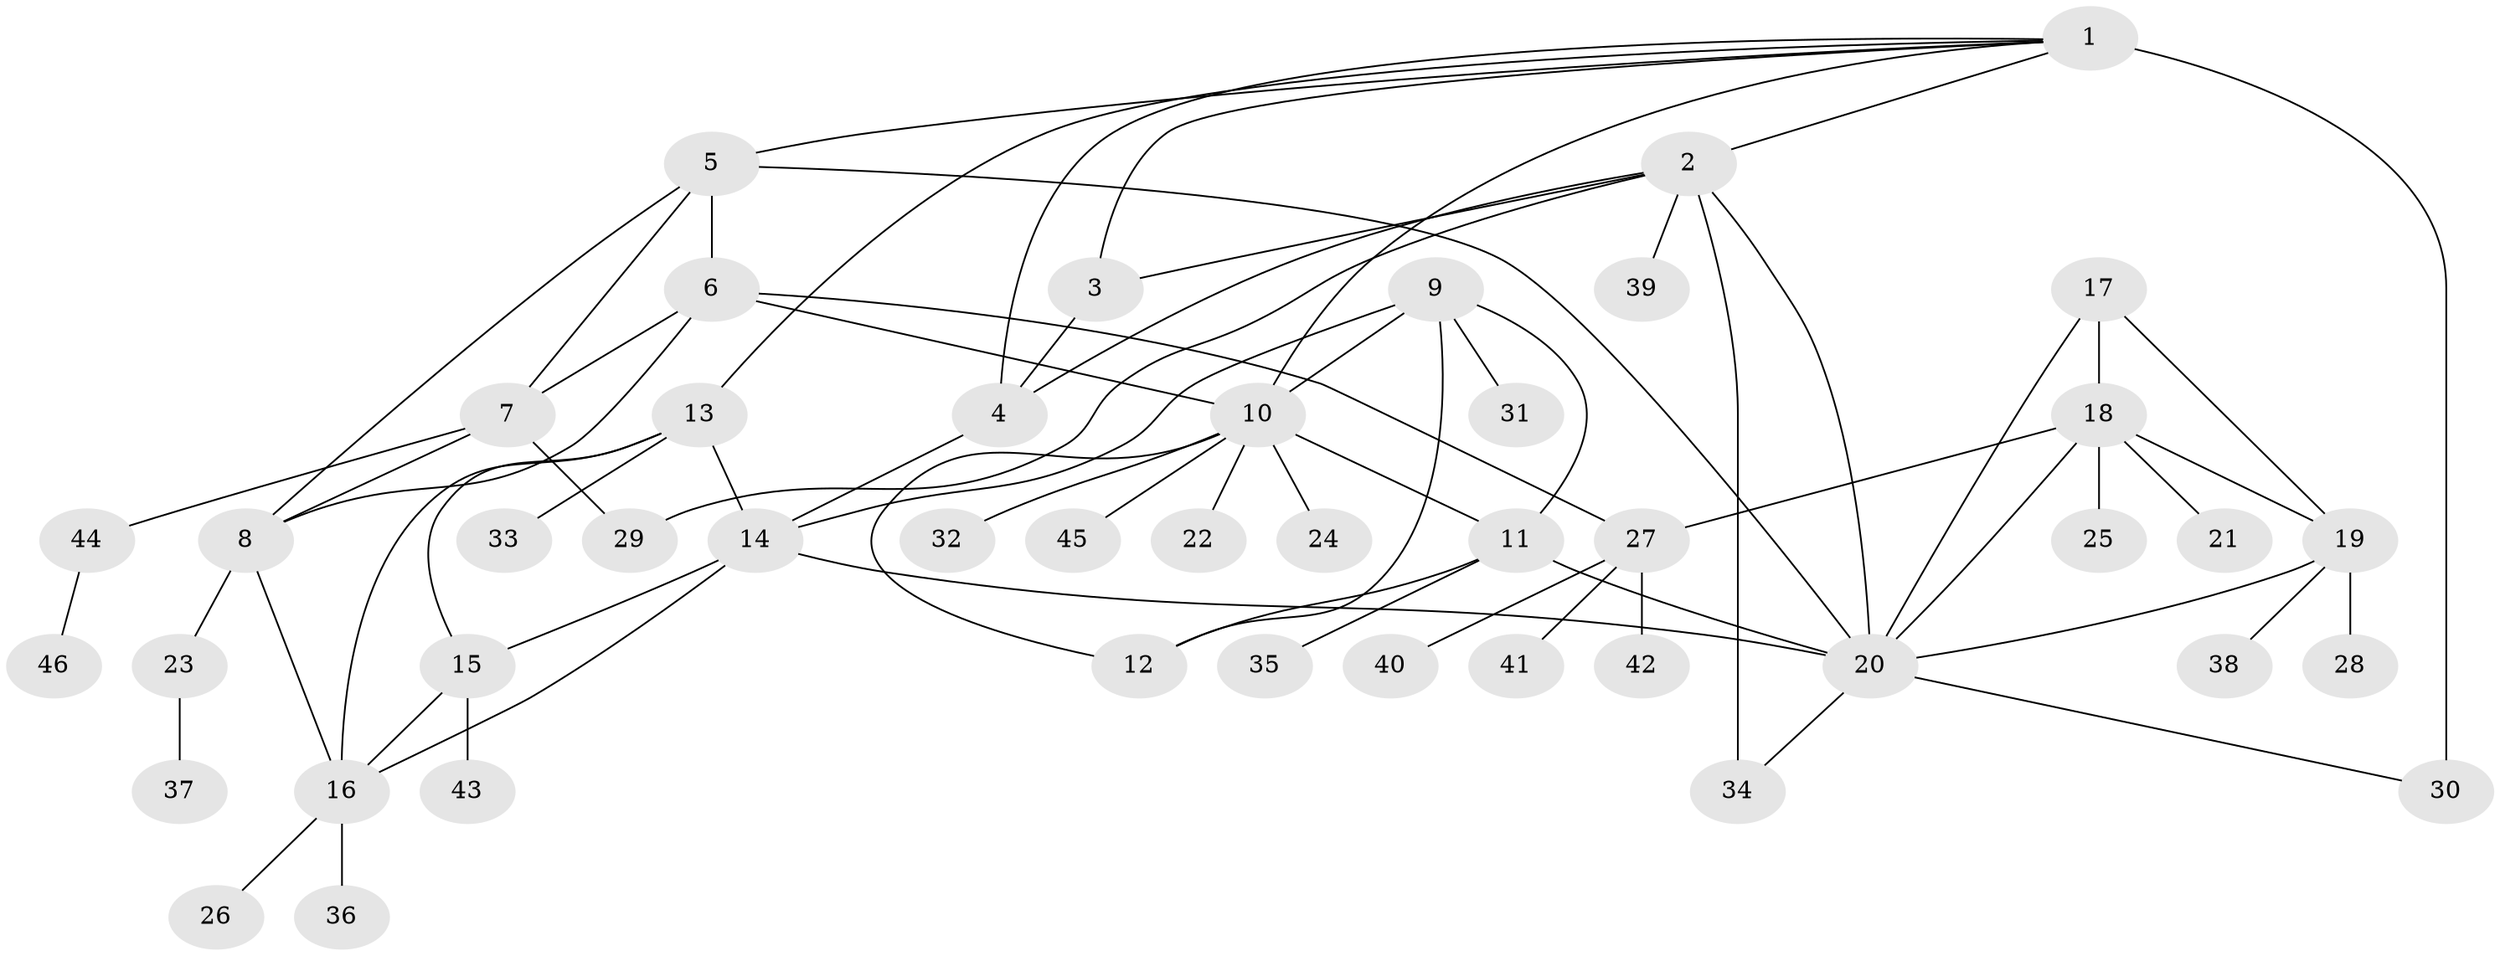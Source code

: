 // original degree distribution, {13: 0.011494252873563218, 9: 0.011494252873563218, 5: 0.04597701149425287, 3: 0.034482758620689655, 7: 0.05747126436781609, 6: 0.05747126436781609, 10: 0.022988505747126436, 8: 0.011494252873563218, 4: 0.011494252873563218, 1: 0.5977011494252874, 2: 0.13793103448275862}
// Generated by graph-tools (version 1.1) at 2025/37/03/09/25 02:37:28]
// undirected, 46 vertices, 71 edges
graph export_dot {
graph [start="1"]
  node [color=gray90,style=filled];
  1;
  2;
  3;
  4;
  5;
  6;
  7;
  8;
  9;
  10;
  11;
  12;
  13;
  14;
  15;
  16;
  17;
  18;
  19;
  20;
  21;
  22;
  23;
  24;
  25;
  26;
  27;
  28;
  29;
  30;
  31;
  32;
  33;
  34;
  35;
  36;
  37;
  38;
  39;
  40;
  41;
  42;
  43;
  44;
  45;
  46;
  1 -- 2 [weight=1.0];
  1 -- 3 [weight=1.0];
  1 -- 4 [weight=1.0];
  1 -- 5 [weight=1.0];
  1 -- 10 [weight=1.0];
  1 -- 13 [weight=1.0];
  1 -- 30 [weight=6.0];
  2 -- 3 [weight=1.0];
  2 -- 4 [weight=1.0];
  2 -- 20 [weight=1.0];
  2 -- 29 [weight=1.0];
  2 -- 34 [weight=2.0];
  2 -- 39 [weight=1.0];
  3 -- 4 [weight=2.0];
  4 -- 14 [weight=1.0];
  5 -- 6 [weight=2.0];
  5 -- 7 [weight=1.0];
  5 -- 8 [weight=1.0];
  5 -- 20 [weight=1.0];
  6 -- 7 [weight=1.0];
  6 -- 8 [weight=1.0];
  6 -- 10 [weight=1.0];
  6 -- 27 [weight=1.0];
  7 -- 8 [weight=1.0];
  7 -- 29 [weight=1.0];
  7 -- 44 [weight=1.0];
  8 -- 16 [weight=1.0];
  8 -- 23 [weight=1.0];
  9 -- 10 [weight=1.0];
  9 -- 11 [weight=1.0];
  9 -- 12 [weight=1.0];
  9 -- 14 [weight=1.0];
  9 -- 31 [weight=2.0];
  10 -- 11 [weight=1.0];
  10 -- 12 [weight=1.0];
  10 -- 22 [weight=1.0];
  10 -- 24 [weight=1.0];
  10 -- 32 [weight=1.0];
  10 -- 45 [weight=1.0];
  11 -- 12 [weight=2.0];
  11 -- 20 [weight=1.0];
  11 -- 35 [weight=1.0];
  13 -- 14 [weight=1.0];
  13 -- 15 [weight=1.0];
  13 -- 16 [weight=1.0];
  13 -- 33 [weight=1.0];
  14 -- 15 [weight=1.0];
  14 -- 16 [weight=1.0];
  14 -- 20 [weight=1.0];
  15 -- 16 [weight=1.0];
  15 -- 43 [weight=3.0];
  16 -- 26 [weight=1.0];
  16 -- 36 [weight=2.0];
  17 -- 18 [weight=1.0];
  17 -- 19 [weight=1.0];
  17 -- 20 [weight=1.0];
  18 -- 19 [weight=1.0];
  18 -- 20 [weight=1.0];
  18 -- 21 [weight=1.0];
  18 -- 25 [weight=1.0];
  18 -- 27 [weight=1.0];
  19 -- 20 [weight=1.0];
  19 -- 28 [weight=1.0];
  19 -- 38 [weight=1.0];
  20 -- 30 [weight=1.0];
  20 -- 34 [weight=1.0];
  23 -- 37 [weight=1.0];
  27 -- 40 [weight=1.0];
  27 -- 41 [weight=1.0];
  27 -- 42 [weight=1.0];
  44 -- 46 [weight=1.0];
}
